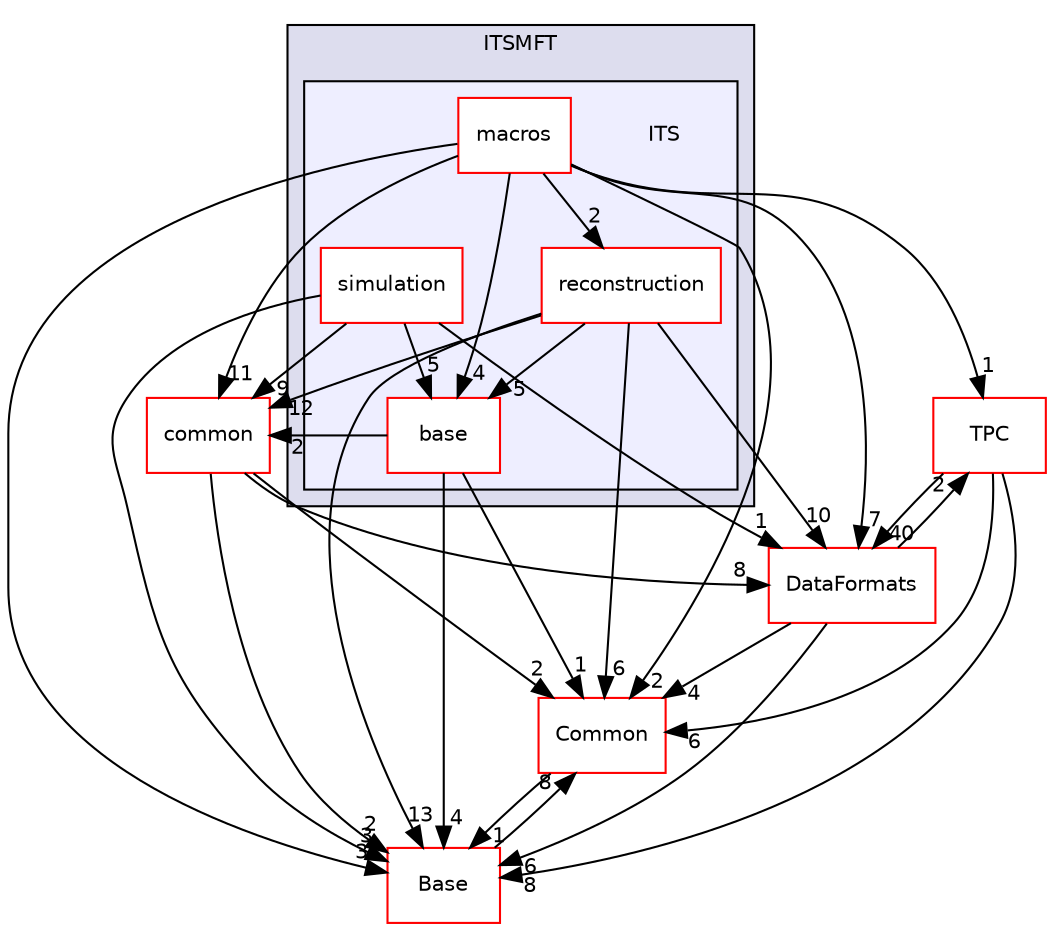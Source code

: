 digraph "/home/travis/build/AliceO2Group/AliceO2/Detectors/ITSMFT/ITS" {
  bgcolor=transparent;
  compound=true
  node [ fontsize="10", fontname="Helvetica"];
  edge [ labelfontsize="10", labelfontname="Helvetica"];
  subgraph clusterdir_1306292b77b40360479b729ac9ee7efe {
    graph [ bgcolor="#ddddee", pencolor="black", label="ITSMFT" fontname="Helvetica", fontsize="10", URL="dir_1306292b77b40360479b729ac9ee7efe.html"]
  subgraph clusterdir_871aad07cbf94d6cd423c3d8d5bdf4e9 {
    graph [ bgcolor="#eeeeff", pencolor="black", label="" URL="dir_871aad07cbf94d6cd423c3d8d5bdf4e9.html"];
    dir_871aad07cbf94d6cd423c3d8d5bdf4e9 [shape=plaintext label="ITS"];
    dir_eedff867f3c4e67d20b227cb6e0f96ab [shape=box label="base" color="red" fillcolor="white" style="filled" URL="dir_eedff867f3c4e67d20b227cb6e0f96ab.html"];
    dir_d1915fc52ae3a2d414030e7b83b60b4d [shape=box label="macros" color="red" fillcolor="white" style="filled" URL="dir_d1915fc52ae3a2d414030e7b83b60b4d.html"];
    dir_5125ceb2b58f632ed0a3019fe2d5cbbc [shape=box label="reconstruction" color="red" fillcolor="white" style="filled" URL="dir_5125ceb2b58f632ed0a3019fe2d5cbbc.html"];
    dir_e6f6998399f381fa585023934f76a907 [shape=box label="simulation" color="red" fillcolor="white" style="filled" URL="dir_e6f6998399f381fa585023934f76a907.html"];
  }
  }
  dir_4ab6b4cc6a7edbff49100e9123df213f [shape=box label="Common" color="red" URL="dir_4ab6b4cc6a7edbff49100e9123df213f.html"];
  dir_a597e8e061b11201a1dff411feb10d0b [shape=box label="TPC" color="red" URL="dir_a597e8e061b11201a1dff411feb10d0b.html"];
  dir_37c90836491b695b472bf98d1be8336b [shape=box label="Base" color="red" URL="dir_37c90836491b695b472bf98d1be8336b.html"];
  dir_85bf31a2e8d306e7598ffcb73f8df6bf [shape=box label="common" color="red" URL="dir_85bf31a2e8d306e7598ffcb73f8df6bf.html"];
  dir_2171f7ec022c5423887b07c69b2f5b48 [shape=box label="DataFormats" color="red" URL="dir_2171f7ec022c5423887b07c69b2f5b48.html"];
  dir_eedff867f3c4e67d20b227cb6e0f96ab->dir_4ab6b4cc6a7edbff49100e9123df213f [headlabel="1", labeldistance=1.5 headhref="dir_000164_000016.html"];
  dir_eedff867f3c4e67d20b227cb6e0f96ab->dir_37c90836491b695b472bf98d1be8336b [headlabel="4", labeldistance=1.5 headhref="dir_000164_000073.html"];
  dir_eedff867f3c4e67d20b227cb6e0f96ab->dir_85bf31a2e8d306e7598ffcb73f8df6bf [headlabel="2", labeldistance=1.5 headhref="dir_000164_000137.html"];
  dir_4ab6b4cc6a7edbff49100e9123df213f->dir_37c90836491b695b472bf98d1be8336b [headlabel="1", labeldistance=1.5 headhref="dir_000016_000073.html"];
  dir_a597e8e061b11201a1dff411feb10d0b->dir_4ab6b4cc6a7edbff49100e9123df213f [headlabel="6", labeldistance=1.5 headhref="dir_000085_000016.html"];
  dir_a597e8e061b11201a1dff411feb10d0b->dir_37c90836491b695b472bf98d1be8336b [headlabel="8", labeldistance=1.5 headhref="dir_000085_000073.html"];
  dir_a597e8e061b11201a1dff411feb10d0b->dir_2171f7ec022c5423887b07c69b2f5b48 [headlabel="40", labeldistance=1.5 headhref="dir_000085_000043.html"];
  dir_37c90836491b695b472bf98d1be8336b->dir_4ab6b4cc6a7edbff49100e9123df213f [headlabel="8", labeldistance=1.5 headhref="dir_000073_000016.html"];
  dir_85bf31a2e8d306e7598ffcb73f8df6bf->dir_4ab6b4cc6a7edbff49100e9123df213f [headlabel="2", labeldistance=1.5 headhref="dir_000137_000016.html"];
  dir_85bf31a2e8d306e7598ffcb73f8df6bf->dir_37c90836491b695b472bf98d1be8336b [headlabel="2", labeldistance=1.5 headhref="dir_000137_000073.html"];
  dir_85bf31a2e8d306e7598ffcb73f8df6bf->dir_2171f7ec022c5423887b07c69b2f5b48 [headlabel="8", labeldistance=1.5 headhref="dir_000137_000043.html"];
  dir_e6f6998399f381fa585023934f76a907->dir_eedff867f3c4e67d20b227cb6e0f96ab [headlabel="5", labeldistance=1.5 headhref="dir_000097_000164.html"];
  dir_e6f6998399f381fa585023934f76a907->dir_37c90836491b695b472bf98d1be8336b [headlabel="3", labeldistance=1.5 headhref="dir_000097_000073.html"];
  dir_e6f6998399f381fa585023934f76a907->dir_85bf31a2e8d306e7598ffcb73f8df6bf [headlabel="9", labeldistance=1.5 headhref="dir_000097_000137.html"];
  dir_e6f6998399f381fa585023934f76a907->dir_2171f7ec022c5423887b07c69b2f5b48 [headlabel="1", labeldistance=1.5 headhref="dir_000097_000043.html"];
  dir_5125ceb2b58f632ed0a3019fe2d5cbbc->dir_eedff867f3c4e67d20b227cb6e0f96ab [headlabel="5", labeldistance=1.5 headhref="dir_000180_000164.html"];
  dir_5125ceb2b58f632ed0a3019fe2d5cbbc->dir_4ab6b4cc6a7edbff49100e9123df213f [headlabel="6", labeldistance=1.5 headhref="dir_000180_000016.html"];
  dir_5125ceb2b58f632ed0a3019fe2d5cbbc->dir_37c90836491b695b472bf98d1be8336b [headlabel="13", labeldistance=1.5 headhref="dir_000180_000073.html"];
  dir_5125ceb2b58f632ed0a3019fe2d5cbbc->dir_85bf31a2e8d306e7598ffcb73f8df6bf [headlabel="12", labeldistance=1.5 headhref="dir_000180_000137.html"];
  dir_5125ceb2b58f632ed0a3019fe2d5cbbc->dir_2171f7ec022c5423887b07c69b2f5b48 [headlabel="10", labeldistance=1.5 headhref="dir_000180_000043.html"];
  dir_d1915fc52ae3a2d414030e7b83b60b4d->dir_eedff867f3c4e67d20b227cb6e0f96ab [headlabel="4", labeldistance=1.5 headhref="dir_000177_000164.html"];
  dir_d1915fc52ae3a2d414030e7b83b60b4d->dir_4ab6b4cc6a7edbff49100e9123df213f [headlabel="2", labeldistance=1.5 headhref="dir_000177_000016.html"];
  dir_d1915fc52ae3a2d414030e7b83b60b4d->dir_a597e8e061b11201a1dff411feb10d0b [headlabel="1", labeldistance=1.5 headhref="dir_000177_000085.html"];
  dir_d1915fc52ae3a2d414030e7b83b60b4d->dir_37c90836491b695b472bf98d1be8336b [headlabel="3", labeldistance=1.5 headhref="dir_000177_000073.html"];
  dir_d1915fc52ae3a2d414030e7b83b60b4d->dir_85bf31a2e8d306e7598ffcb73f8df6bf [headlabel="11", labeldistance=1.5 headhref="dir_000177_000137.html"];
  dir_d1915fc52ae3a2d414030e7b83b60b4d->dir_5125ceb2b58f632ed0a3019fe2d5cbbc [headlabel="2", labeldistance=1.5 headhref="dir_000177_000180.html"];
  dir_d1915fc52ae3a2d414030e7b83b60b4d->dir_2171f7ec022c5423887b07c69b2f5b48 [headlabel="7", labeldistance=1.5 headhref="dir_000177_000043.html"];
  dir_2171f7ec022c5423887b07c69b2f5b48->dir_4ab6b4cc6a7edbff49100e9123df213f [headlabel="4", labeldistance=1.5 headhref="dir_000043_000016.html"];
  dir_2171f7ec022c5423887b07c69b2f5b48->dir_a597e8e061b11201a1dff411feb10d0b [headlabel="2", labeldistance=1.5 headhref="dir_000043_000085.html"];
  dir_2171f7ec022c5423887b07c69b2f5b48->dir_37c90836491b695b472bf98d1be8336b [headlabel="6", labeldistance=1.5 headhref="dir_000043_000073.html"];
}
